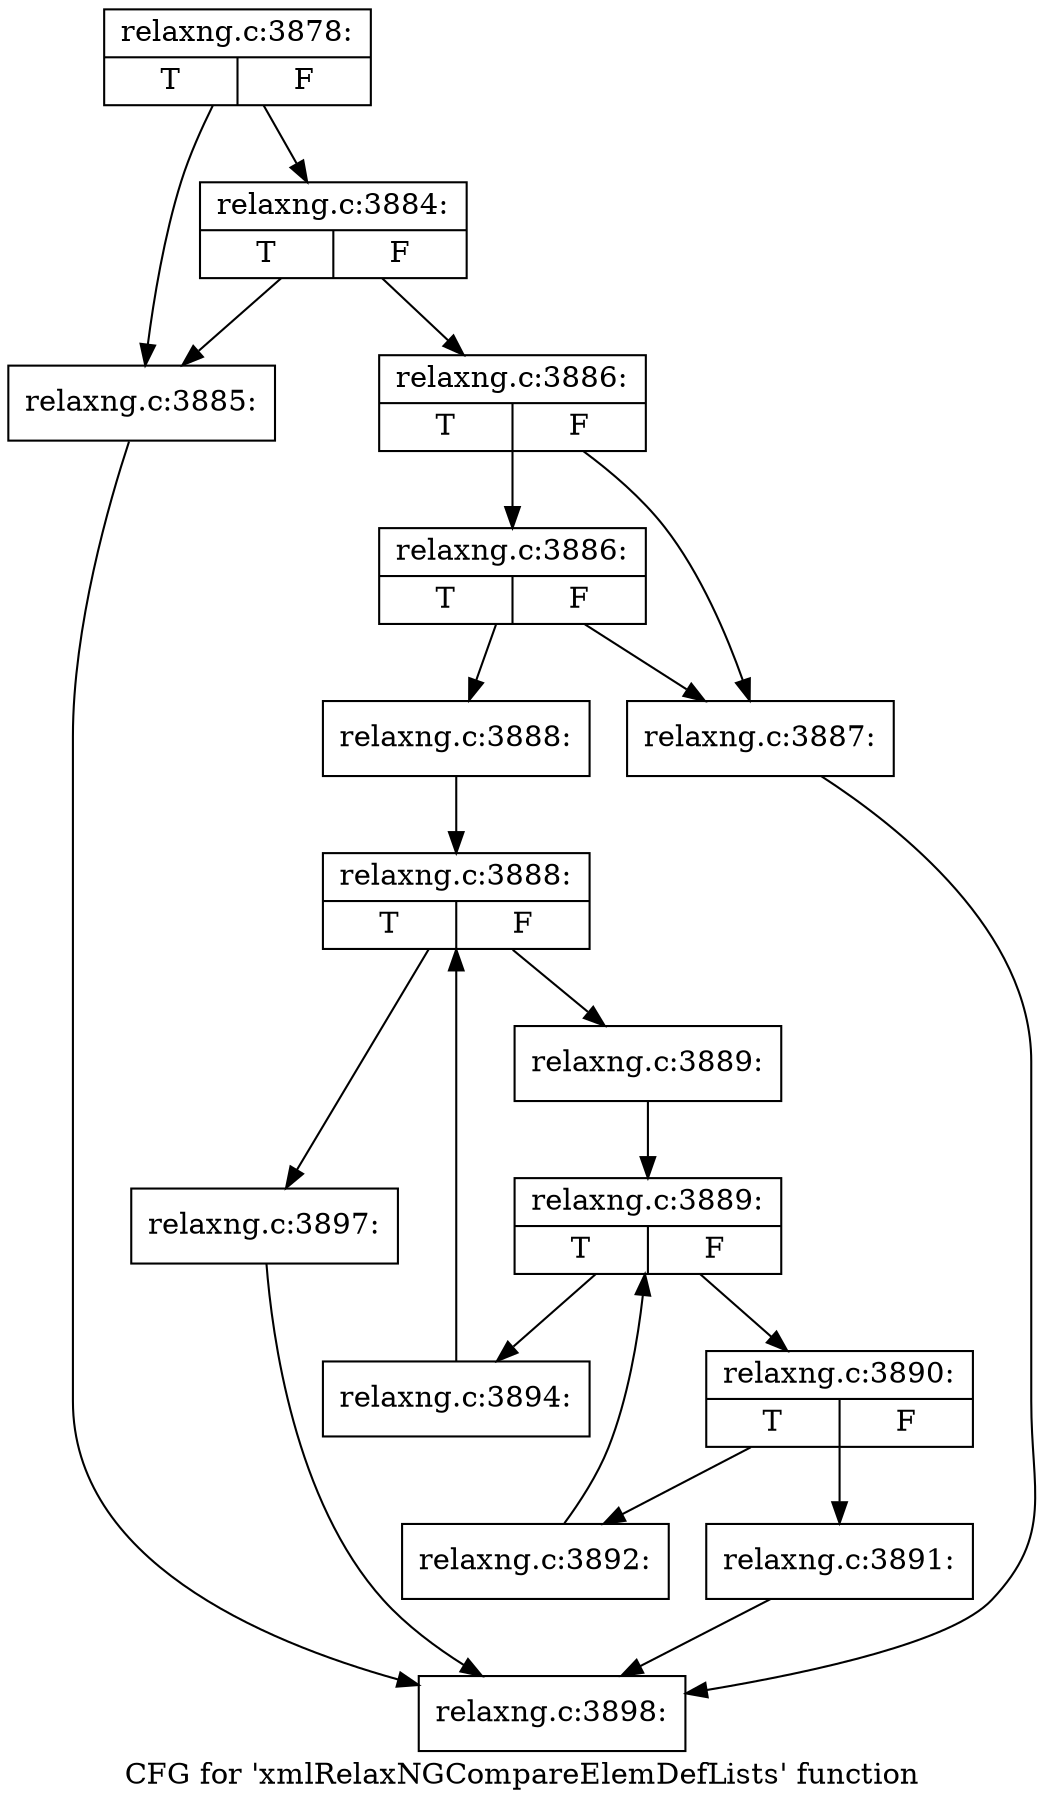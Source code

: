 digraph "CFG for 'xmlRelaxNGCompareElemDefLists' function" {
	label="CFG for 'xmlRelaxNGCompareElemDefLists' function";

	Node0x3de1950 [shape=record,label="{relaxng.c:3878:|{<s0>T|<s1>F}}"];
	Node0x3de1950 -> Node0x3df0120;
	Node0x3de1950 -> Node0x3df01c0;
	Node0x3df01c0 [shape=record,label="{relaxng.c:3884:|{<s0>T|<s1>F}}"];
	Node0x3df01c0 -> Node0x3df0120;
	Node0x3df01c0 -> Node0x3df0170;
	Node0x3df0120 [shape=record,label="{relaxng.c:3885:}"];
	Node0x3df0120 -> Node0x3def330;
	Node0x3df0170 [shape=record,label="{relaxng.c:3886:|{<s0>T|<s1>F}}"];
	Node0x3df0170 -> Node0x3df08b0;
	Node0x3df0170 -> Node0x3df0950;
	Node0x3df0950 [shape=record,label="{relaxng.c:3886:|{<s0>T|<s1>F}}"];
	Node0x3df0950 -> Node0x3df08b0;
	Node0x3df0950 -> Node0x3df0900;
	Node0x3df08b0 [shape=record,label="{relaxng.c:3887:}"];
	Node0x3df08b0 -> Node0x3def330;
	Node0x3df0900 [shape=record,label="{relaxng.c:3888:}"];
	Node0x3df0900 -> Node0x3df10f0;
	Node0x3df10f0 [shape=record,label="{relaxng.c:3888:|{<s0>T|<s1>F}}"];
	Node0x3df10f0 -> Node0x3df1570;
	Node0x3df10f0 -> Node0x3df1310;
	Node0x3df1570 [shape=record,label="{relaxng.c:3889:}"];
	Node0x3df1570 -> Node0x3df16c0;
	Node0x3df16c0 [shape=record,label="{relaxng.c:3889:|{<s0>T|<s1>F}}"];
	Node0x3df16c0 -> Node0x3df1a90;
	Node0x3df16c0 -> Node0x3df1800;
	Node0x3df1a90 [shape=record,label="{relaxng.c:3890:|{<s0>T|<s1>F}}"];
	Node0x3df1a90 -> Node0x3df1c50;
	Node0x3df1a90 -> Node0x3df1ca0;
	Node0x3df1c50 [shape=record,label="{relaxng.c:3891:}"];
	Node0x3df1c50 -> Node0x3def330;
	Node0x3df1ca0 [shape=record,label="{relaxng.c:3892:}"];
	Node0x3df1ca0 -> Node0x3df16c0;
	Node0x3df1800 [shape=record,label="{relaxng.c:3894:}"];
	Node0x3df1800 -> Node0x3df10f0;
	Node0x3df1310 [shape=record,label="{relaxng.c:3897:}"];
	Node0x3df1310 -> Node0x3def330;
	Node0x3def330 [shape=record,label="{relaxng.c:3898:}"];
}
